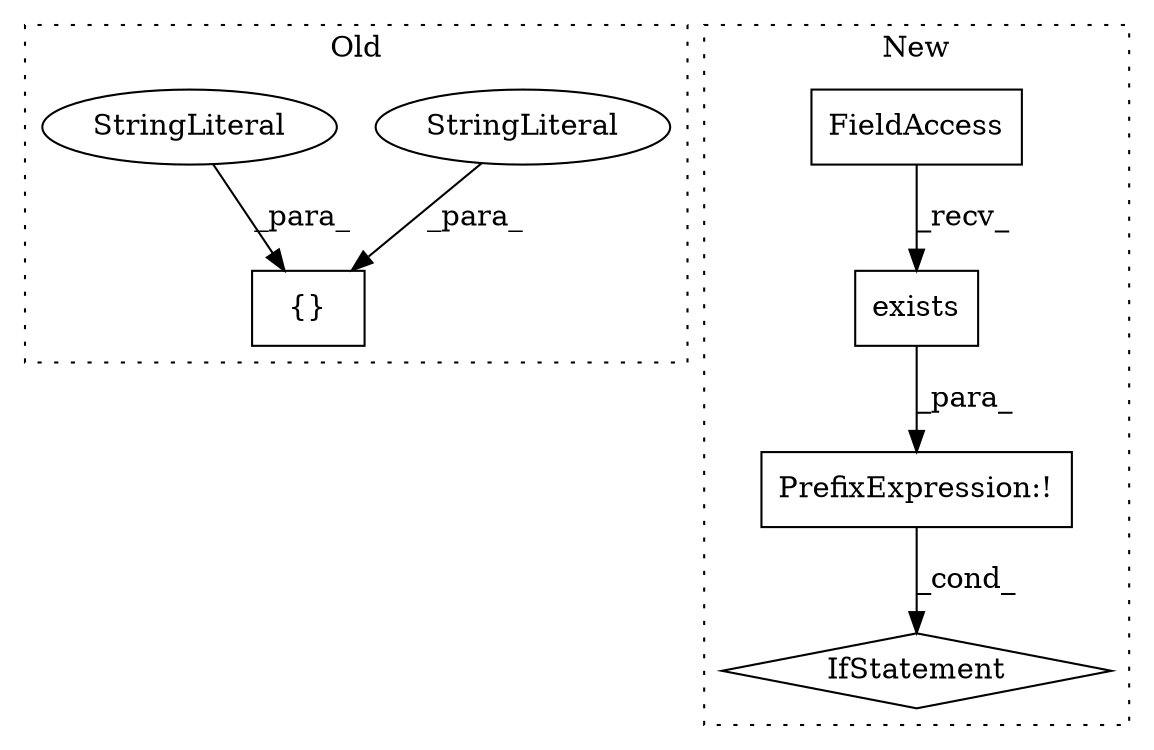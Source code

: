 digraph G {
subgraph cluster0 {
1 [label="{}" a="4" s="6241,6314" l="1,1" shape="box"];
6 [label="StringLiteral" a="45" s="6269" l="5" shape="ellipse"];
7 [label="StringLiteral" a="45" s="6264" l="4" shape="ellipse"];
label = "Old";
style="dotted";
}
subgraph cluster1 {
2 [label="exists" a="32" s="6064,6079" l="7,1" shape="box"];
3 [label="IfStatement" a="25" s="6051,6080" l="4,2" shape="diamond"];
4 [label="FieldAccess" a="22" s="6056" l="7" shape="box"];
5 [label="PrefixExpression:!" a="38" s="6055" l="1" shape="box"];
label = "New";
style="dotted";
}
2 -> 5 [label="_para_"];
4 -> 2 [label="_recv_"];
5 -> 3 [label="_cond_"];
6 -> 1 [label="_para_"];
7 -> 1 [label="_para_"];
}